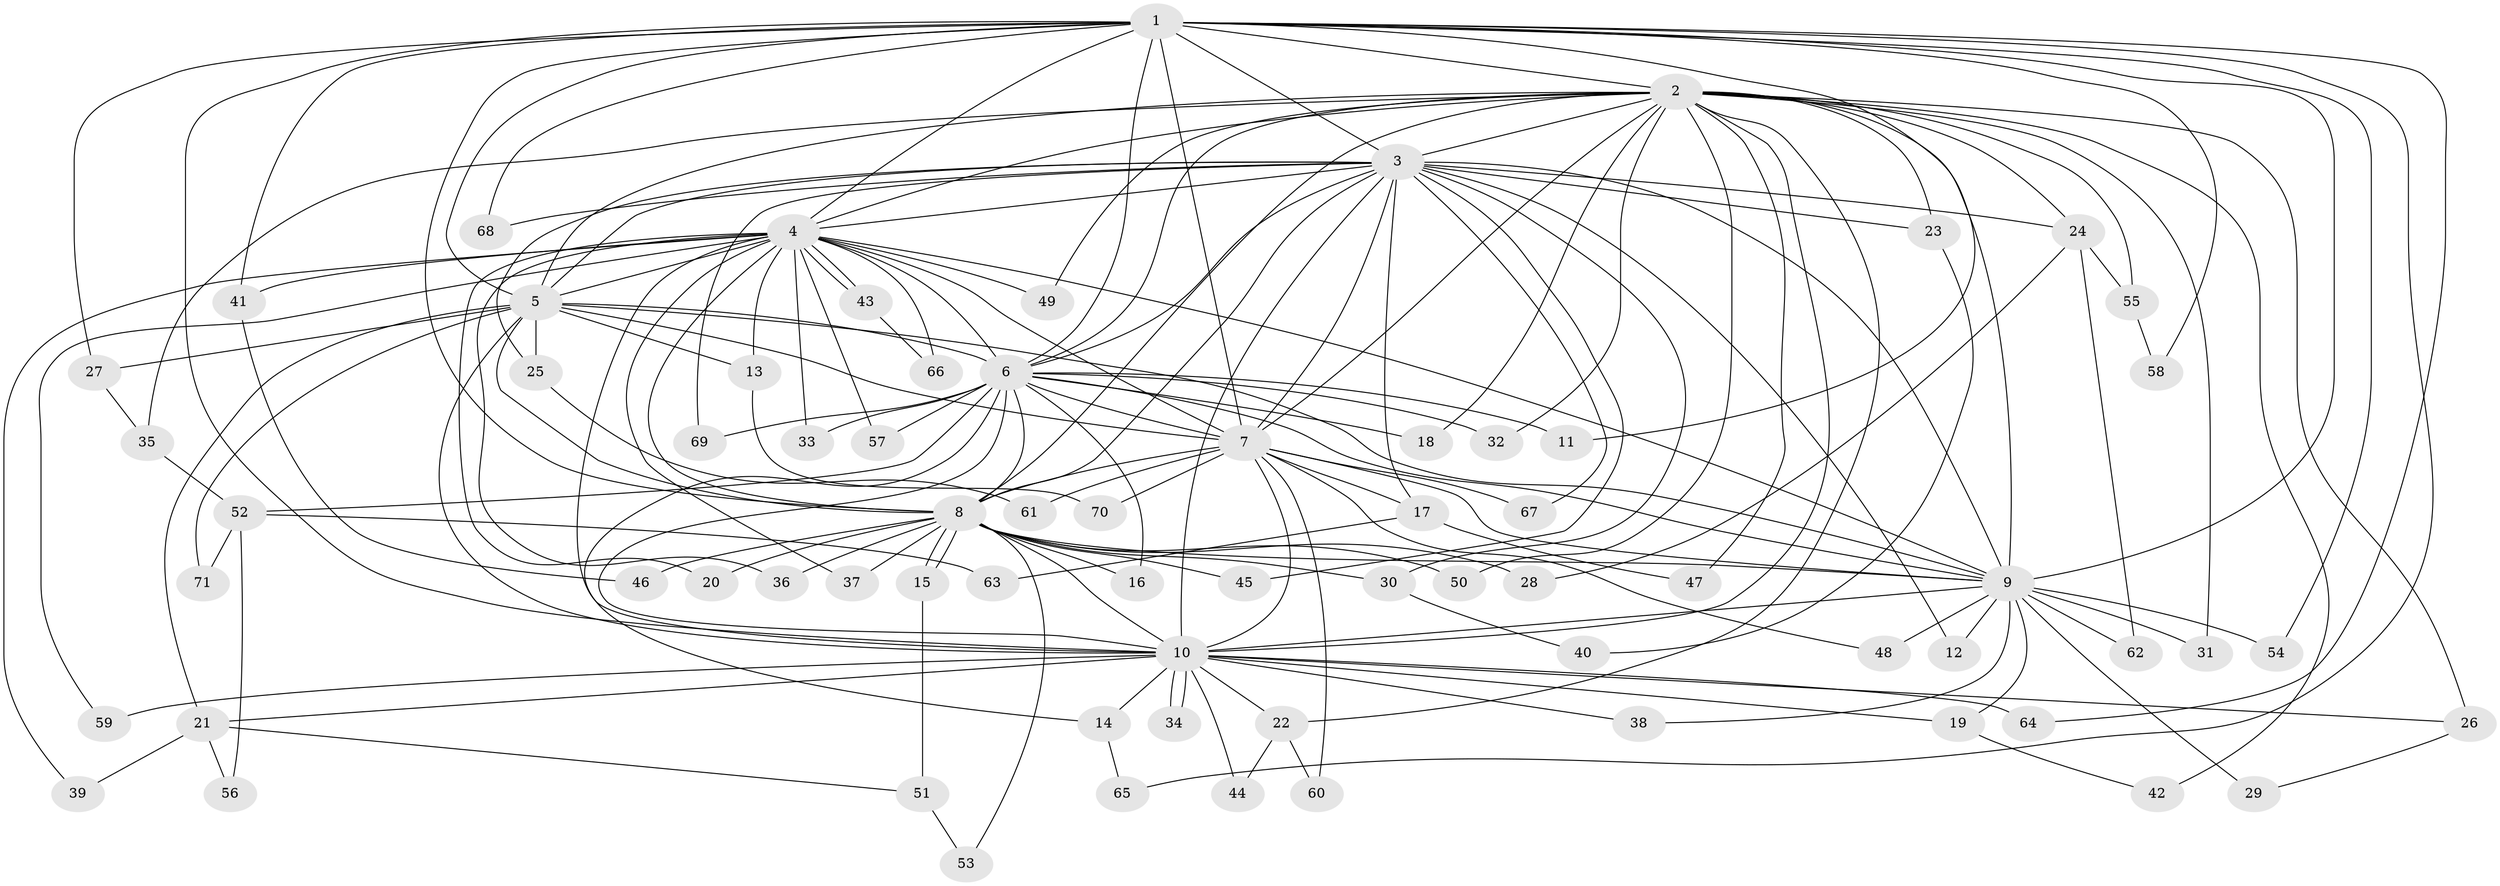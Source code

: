 // coarse degree distribution, {12: 0.05714285714285714, 21: 0.02857142857142857, 9: 0.02857142857142857, 17: 0.02857142857142857, 11: 0.02857142857142857, 14: 0.02857142857142857, 2: 0.45714285714285713, 3: 0.22857142857142856, 1: 0.11428571428571428}
// Generated by graph-tools (version 1.1) at 2025/17/03/04/25 18:17:18]
// undirected, 71 vertices, 167 edges
graph export_dot {
graph [start="1"]
  node [color=gray90,style=filled];
  1;
  2;
  3;
  4;
  5;
  6;
  7;
  8;
  9;
  10;
  11;
  12;
  13;
  14;
  15;
  16;
  17;
  18;
  19;
  20;
  21;
  22;
  23;
  24;
  25;
  26;
  27;
  28;
  29;
  30;
  31;
  32;
  33;
  34;
  35;
  36;
  37;
  38;
  39;
  40;
  41;
  42;
  43;
  44;
  45;
  46;
  47;
  48;
  49;
  50;
  51;
  52;
  53;
  54;
  55;
  56;
  57;
  58;
  59;
  60;
  61;
  62;
  63;
  64;
  65;
  66;
  67;
  68;
  69;
  70;
  71;
  1 -- 2;
  1 -- 3;
  1 -- 4;
  1 -- 5;
  1 -- 6;
  1 -- 7;
  1 -- 8;
  1 -- 9;
  1 -- 10;
  1 -- 11;
  1 -- 27;
  1 -- 41;
  1 -- 54;
  1 -- 58;
  1 -- 64;
  1 -- 65;
  1 -- 68;
  2 -- 3;
  2 -- 4;
  2 -- 5;
  2 -- 6;
  2 -- 7;
  2 -- 8;
  2 -- 9;
  2 -- 10;
  2 -- 18;
  2 -- 22;
  2 -- 23;
  2 -- 24;
  2 -- 26;
  2 -- 31;
  2 -- 32;
  2 -- 35;
  2 -- 42;
  2 -- 47;
  2 -- 49;
  2 -- 50;
  2 -- 55;
  3 -- 4;
  3 -- 5;
  3 -- 6;
  3 -- 7;
  3 -- 8;
  3 -- 9;
  3 -- 10;
  3 -- 12;
  3 -- 17;
  3 -- 23;
  3 -- 24;
  3 -- 25;
  3 -- 30;
  3 -- 45;
  3 -- 67;
  3 -- 68;
  3 -- 69;
  4 -- 5;
  4 -- 6;
  4 -- 7;
  4 -- 8;
  4 -- 9;
  4 -- 10;
  4 -- 13;
  4 -- 20;
  4 -- 33;
  4 -- 36;
  4 -- 37;
  4 -- 39;
  4 -- 41;
  4 -- 43;
  4 -- 43;
  4 -- 49;
  4 -- 57;
  4 -- 59;
  4 -- 66;
  5 -- 6;
  5 -- 7;
  5 -- 8;
  5 -- 9;
  5 -- 10;
  5 -- 13;
  5 -- 21;
  5 -- 25;
  5 -- 27;
  5 -- 71;
  6 -- 7;
  6 -- 8;
  6 -- 9;
  6 -- 10;
  6 -- 11;
  6 -- 14;
  6 -- 16;
  6 -- 18;
  6 -- 32;
  6 -- 33;
  6 -- 52;
  6 -- 57;
  6 -- 69;
  7 -- 8;
  7 -- 9;
  7 -- 10;
  7 -- 17;
  7 -- 48;
  7 -- 60;
  7 -- 61;
  7 -- 67;
  7 -- 70;
  8 -- 9;
  8 -- 10;
  8 -- 15;
  8 -- 15;
  8 -- 16;
  8 -- 20;
  8 -- 28;
  8 -- 30;
  8 -- 36;
  8 -- 37;
  8 -- 45;
  8 -- 46;
  8 -- 50;
  8 -- 53;
  9 -- 10;
  9 -- 12;
  9 -- 19;
  9 -- 29;
  9 -- 31;
  9 -- 38;
  9 -- 48;
  9 -- 54;
  9 -- 62;
  10 -- 14;
  10 -- 19;
  10 -- 21;
  10 -- 22;
  10 -- 26;
  10 -- 34;
  10 -- 34;
  10 -- 38;
  10 -- 44;
  10 -- 59;
  10 -- 64;
  13 -- 70;
  14 -- 65;
  15 -- 51;
  17 -- 47;
  17 -- 63;
  19 -- 42;
  21 -- 39;
  21 -- 51;
  21 -- 56;
  22 -- 44;
  22 -- 60;
  23 -- 40;
  24 -- 28;
  24 -- 55;
  24 -- 62;
  25 -- 61;
  26 -- 29;
  27 -- 35;
  30 -- 40;
  35 -- 52;
  41 -- 46;
  43 -- 66;
  51 -- 53;
  52 -- 56;
  52 -- 63;
  52 -- 71;
  55 -- 58;
}
